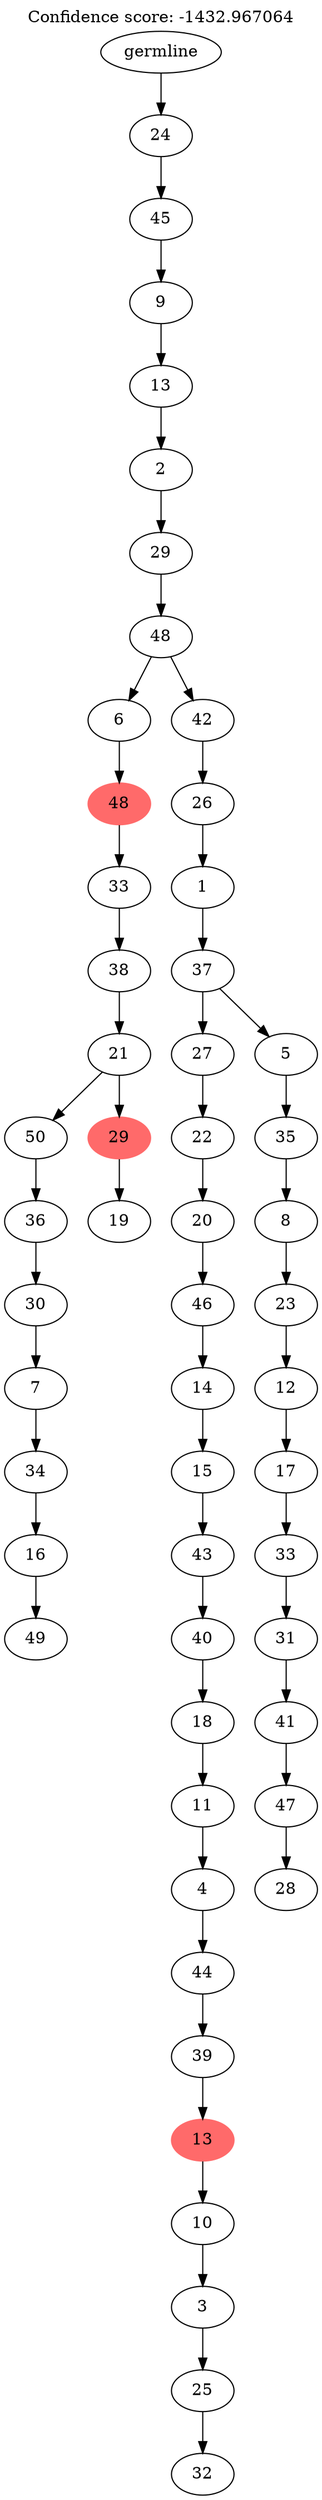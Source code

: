 digraph g {
	"53" -> "54";
	"54" [label="49"];
	"52" -> "53";
	"53" [label="16"];
	"51" -> "52";
	"52" [label="34"];
	"50" -> "51";
	"51" [label="7"];
	"49" -> "50";
	"50" [label="30"];
	"48" -> "49";
	"49" [label="36"];
	"46" -> "47";
	"47" [label="19"];
	"45" -> "46";
	"46" [color=indianred1, style=filled, label="29"];
	"45" -> "48";
	"48" [label="50"];
	"44" -> "45";
	"45" [label="21"];
	"43" -> "44";
	"44" [label="38"];
	"42" -> "43";
	"43" [label="33"];
	"41" -> "42";
	"42" [color=indianred1, style=filled, label="48"];
	"39" -> "40";
	"40" [label="32"];
	"38" -> "39";
	"39" [label="25"];
	"37" -> "38";
	"38" [label="3"];
	"36" -> "37";
	"37" [label="10"];
	"35" -> "36";
	"36" [color=indianred1, style=filled, label="13"];
	"34" -> "35";
	"35" [label="39"];
	"33" -> "34";
	"34" [label="44"];
	"32" -> "33";
	"33" [label="4"];
	"31" -> "32";
	"32" [label="11"];
	"30" -> "31";
	"31" [label="18"];
	"29" -> "30";
	"30" [label="40"];
	"28" -> "29";
	"29" [label="43"];
	"27" -> "28";
	"28" [label="15"];
	"26" -> "27";
	"27" [label="14"];
	"25" -> "26";
	"26" [label="46"];
	"24" -> "25";
	"25" [label="20"];
	"23" -> "24";
	"24" [label="22"];
	"21" -> "22";
	"22" [label="28"];
	"20" -> "21";
	"21" [label="47"];
	"19" -> "20";
	"20" [label="41"];
	"18" -> "19";
	"19" [label="31"];
	"17" -> "18";
	"18" [label="33"];
	"16" -> "17";
	"17" [label="17"];
	"15" -> "16";
	"16" [label="12"];
	"14" -> "15";
	"15" [label="23"];
	"13" -> "14";
	"14" [label="8"];
	"12" -> "13";
	"13" [label="35"];
	"11" -> "12";
	"12" [label="5"];
	"11" -> "23";
	"23" [label="27"];
	"10" -> "11";
	"11" [label="37"];
	"9" -> "10";
	"10" [label="1"];
	"8" -> "9";
	"9" [label="26"];
	"7" -> "8";
	"8" [label="42"];
	"7" -> "41";
	"41" [label="6"];
	"6" -> "7";
	"7" [label="48"];
	"5" -> "6";
	"6" [label="29"];
	"4" -> "5";
	"5" [label="2"];
	"3" -> "4";
	"4" [label="13"];
	"2" -> "3";
	"3" [label="9"];
	"1" -> "2";
	"2" [label="45"];
	"0" -> "1";
	"1" [label="24"];
	"0" [label="germline"];
	labelloc="t";
	label="Confidence score: -1432.967064";
}
